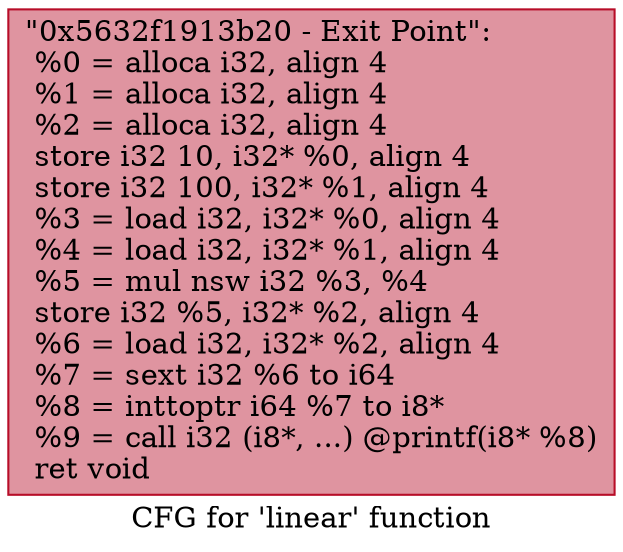 digraph "CFG for 'linear' function" {
	label="CFG for 'linear' function";

	Node0x5632f1913b20 [shape=record,color="#b70d28ff", style=filled, fillcolor="#b70d2870",label="{\"0x5632f1913b20 - Exit Point\":\l  %0 = alloca i32, align 4\l  %1 = alloca i32, align 4\l  %2 = alloca i32, align 4\l  store i32 10, i32* %0, align 4\l  store i32 100, i32* %1, align 4\l  %3 = load i32, i32* %0, align 4\l  %4 = load i32, i32* %1, align 4\l  %5 = mul nsw i32 %3, %4\l  store i32 %5, i32* %2, align 4\l  %6 = load i32, i32* %2, align 4\l  %7 = sext i32 %6 to i64\l  %8 = inttoptr i64 %7 to i8*\l  %9 = call i32 (i8*, ...) @printf(i8* %8)\l  ret void\l}"];
}
